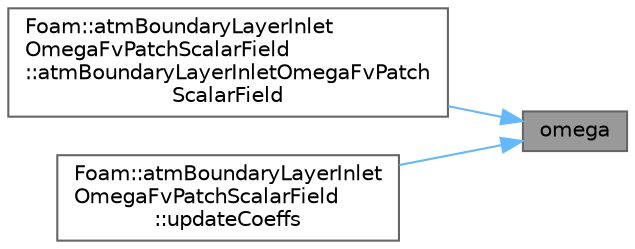 digraph "omega"
{
 // LATEX_PDF_SIZE
  bgcolor="transparent";
  edge [fontname=Helvetica,fontsize=10,labelfontname=Helvetica,labelfontsize=10];
  node [fontname=Helvetica,fontsize=10,shape=box,height=0.2,width=0.4];
  rankdir="RL";
  Node1 [id="Node000001",label="omega",height=0.2,width=0.4,color="gray40", fillcolor="grey60", style="filled", fontcolor="black",tooltip=" "];
  Node1 -> Node2 [id="edge1_Node000001_Node000002",dir="back",color="steelblue1",style="solid",tooltip=" "];
  Node2 [id="Node000002",label="Foam::atmBoundaryLayerInlet\lOmegaFvPatchScalarField\l::atmBoundaryLayerInletOmegaFvPatch\lScalarField",height=0.2,width=0.4,color="grey40", fillcolor="white", style="filled",URL="$classFoam_1_1atmBoundaryLayerInletOmegaFvPatchScalarField.html#a958036ba82de5e38165eb9f112e8ba3f",tooltip=" "];
  Node1 -> Node3 [id="edge2_Node000001_Node000003",dir="back",color="steelblue1",style="solid",tooltip=" "];
  Node3 [id="Node000003",label="Foam::atmBoundaryLayerInlet\lOmegaFvPatchScalarField\l::updateCoeffs",height=0.2,width=0.4,color="grey40", fillcolor="white", style="filled",URL="$classFoam_1_1atmBoundaryLayerInletOmegaFvPatchScalarField.html#a7e24eafac629d3733181cd942d4c902f",tooltip=" "];
}
